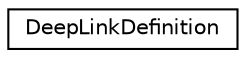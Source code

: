 digraph "Graphical Class Hierarchy"
{
 // INTERACTIVE_SVG=YES
 // LATEX_PDF_SIZE
  edge [fontname="Helvetica",fontsize="10",labelfontname="Helvetica",labelfontsize="10"];
  node [fontname="Helvetica",fontsize="10",shape=record];
  rankdir="LR";
  Node0 [label="DeepLinkDefinition",height=0.2,width=0.4,color="black", fillcolor="white", style="filled",URL="$class_deep_link_definition.html",tooltip="Defines deep link paths to which the application should react"];
}
